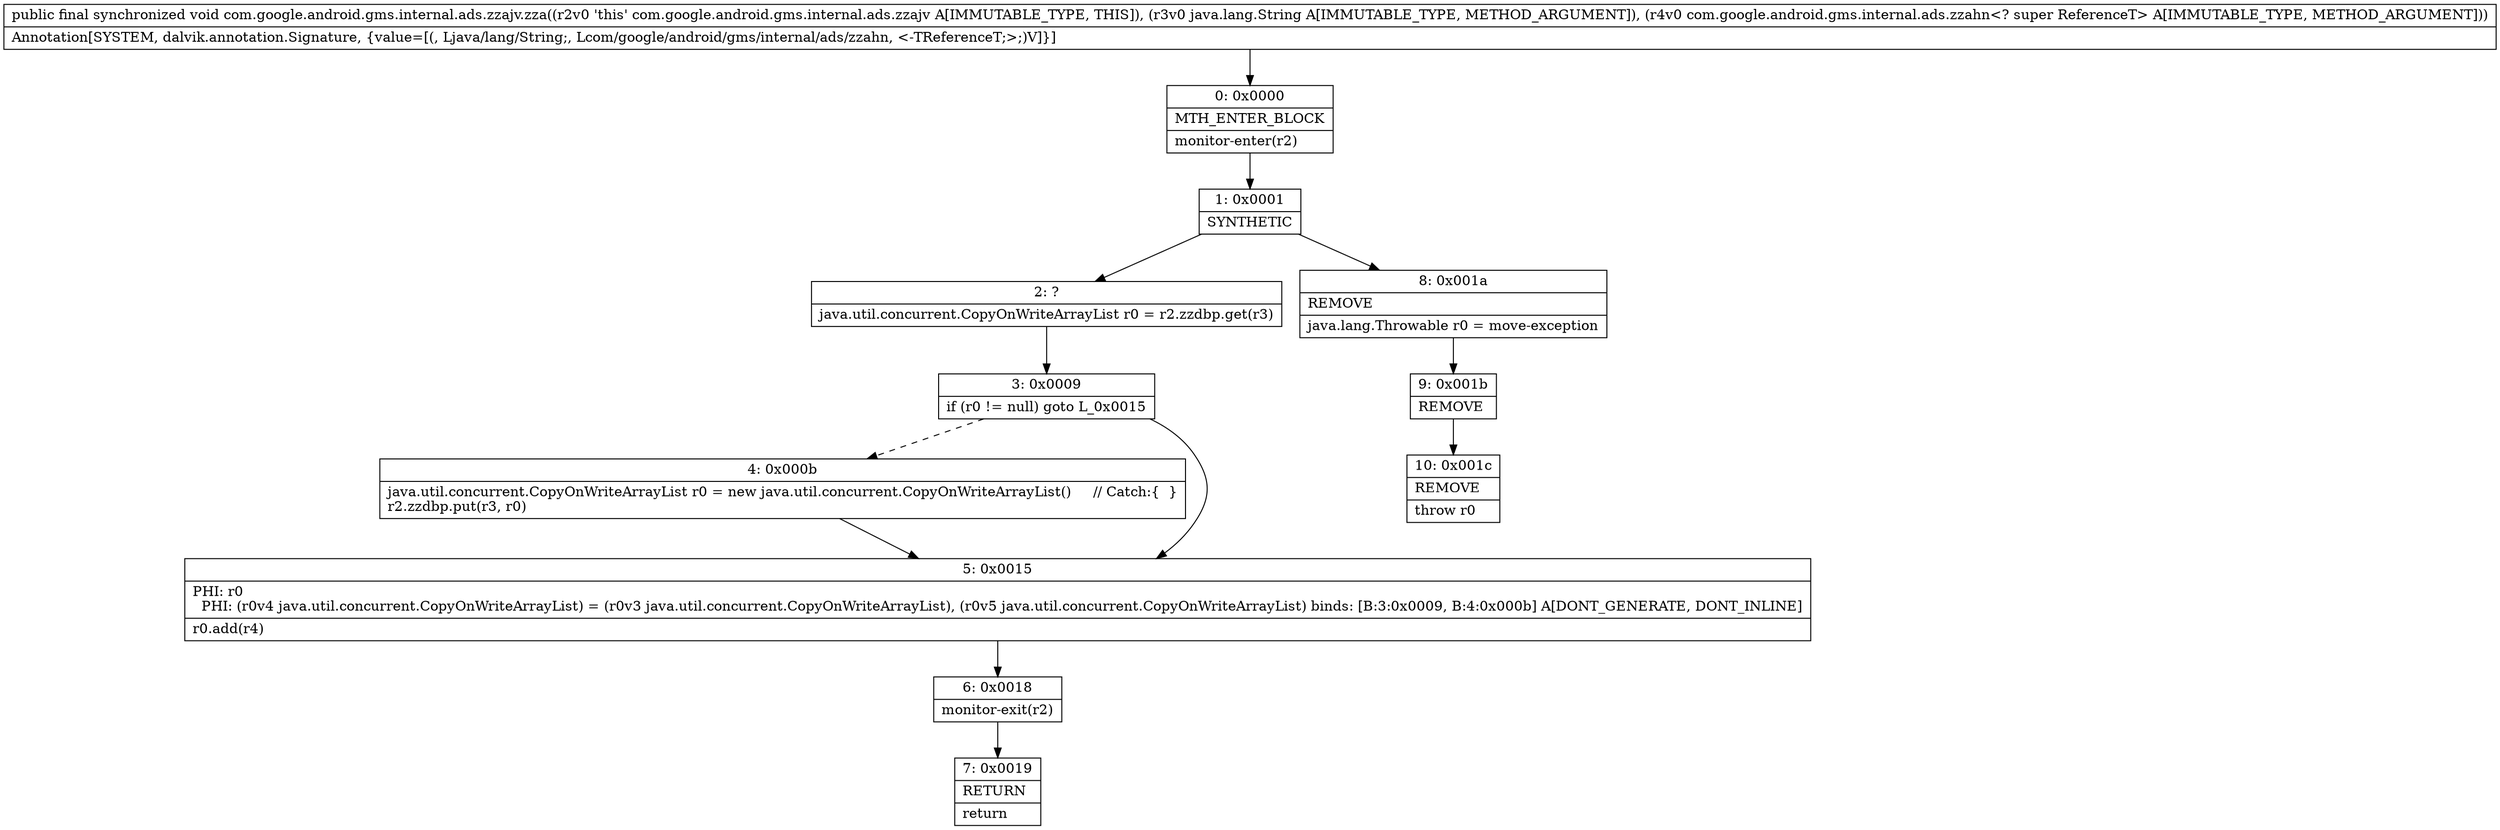 digraph "CFG forcom.google.android.gms.internal.ads.zzajv.zza(Ljava\/lang\/String;Lcom\/google\/android\/gms\/internal\/ads\/zzahn;)V" {
Node_0 [shape=record,label="{0\:\ 0x0000|MTH_ENTER_BLOCK\l|monitor\-enter(r2)\l}"];
Node_1 [shape=record,label="{1\:\ 0x0001|SYNTHETIC\l}"];
Node_2 [shape=record,label="{2\:\ ?|java.util.concurrent.CopyOnWriteArrayList r0 = r2.zzdbp.get(r3)\l}"];
Node_3 [shape=record,label="{3\:\ 0x0009|if (r0 != null) goto L_0x0015\l}"];
Node_4 [shape=record,label="{4\:\ 0x000b|java.util.concurrent.CopyOnWriteArrayList r0 = new java.util.concurrent.CopyOnWriteArrayList()     \/\/ Catch:\{  \}\lr2.zzdbp.put(r3, r0)\l}"];
Node_5 [shape=record,label="{5\:\ 0x0015|PHI: r0 \l  PHI: (r0v4 java.util.concurrent.CopyOnWriteArrayList) = (r0v3 java.util.concurrent.CopyOnWriteArrayList), (r0v5 java.util.concurrent.CopyOnWriteArrayList) binds: [B:3:0x0009, B:4:0x000b] A[DONT_GENERATE, DONT_INLINE]\l|r0.add(r4)\l}"];
Node_6 [shape=record,label="{6\:\ 0x0018|monitor\-exit(r2)\l}"];
Node_7 [shape=record,label="{7\:\ 0x0019|RETURN\l|return\l}"];
Node_8 [shape=record,label="{8\:\ 0x001a|REMOVE\l|java.lang.Throwable r0 = move\-exception\l}"];
Node_9 [shape=record,label="{9\:\ 0x001b|REMOVE\l}"];
Node_10 [shape=record,label="{10\:\ 0x001c|REMOVE\l|throw r0\l}"];
MethodNode[shape=record,label="{public final synchronized void com.google.android.gms.internal.ads.zzajv.zza((r2v0 'this' com.google.android.gms.internal.ads.zzajv A[IMMUTABLE_TYPE, THIS]), (r3v0 java.lang.String A[IMMUTABLE_TYPE, METHOD_ARGUMENT]), (r4v0 com.google.android.gms.internal.ads.zzahn\<? super ReferenceT\> A[IMMUTABLE_TYPE, METHOD_ARGUMENT]))  | Annotation[SYSTEM, dalvik.annotation.Signature, \{value=[(, Ljava\/lang\/String;, Lcom\/google\/android\/gms\/internal\/ads\/zzahn, \<\-TReferenceT;\>;)V]\}]\l}"];
MethodNode -> Node_0;
Node_0 -> Node_1;
Node_1 -> Node_2;
Node_1 -> Node_8;
Node_2 -> Node_3;
Node_3 -> Node_4[style=dashed];
Node_3 -> Node_5;
Node_4 -> Node_5;
Node_5 -> Node_6;
Node_6 -> Node_7;
Node_8 -> Node_9;
Node_9 -> Node_10;
}

